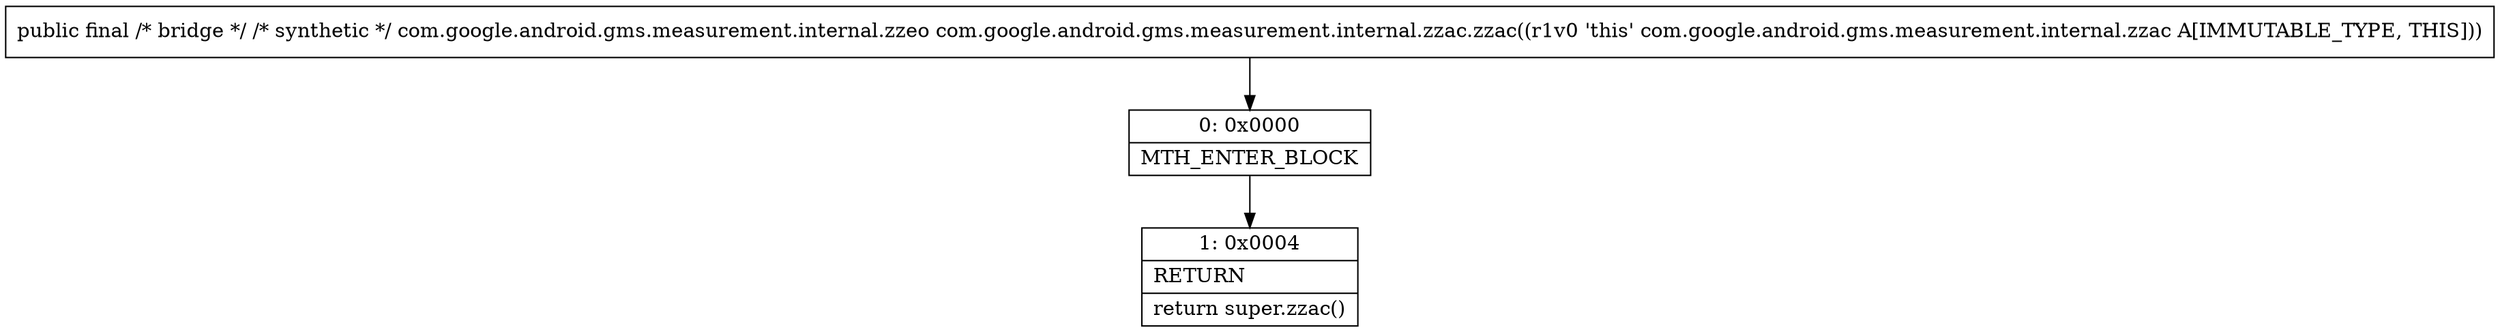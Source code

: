 digraph "CFG forcom.google.android.gms.measurement.internal.zzac.zzac()Lcom\/google\/android\/gms\/measurement\/internal\/zzeo;" {
Node_0 [shape=record,label="{0\:\ 0x0000|MTH_ENTER_BLOCK\l}"];
Node_1 [shape=record,label="{1\:\ 0x0004|RETURN\l|return super.zzac()\l}"];
MethodNode[shape=record,label="{public final \/* bridge *\/ \/* synthetic *\/ com.google.android.gms.measurement.internal.zzeo com.google.android.gms.measurement.internal.zzac.zzac((r1v0 'this' com.google.android.gms.measurement.internal.zzac A[IMMUTABLE_TYPE, THIS])) }"];
MethodNode -> Node_0;
Node_0 -> Node_1;
}

